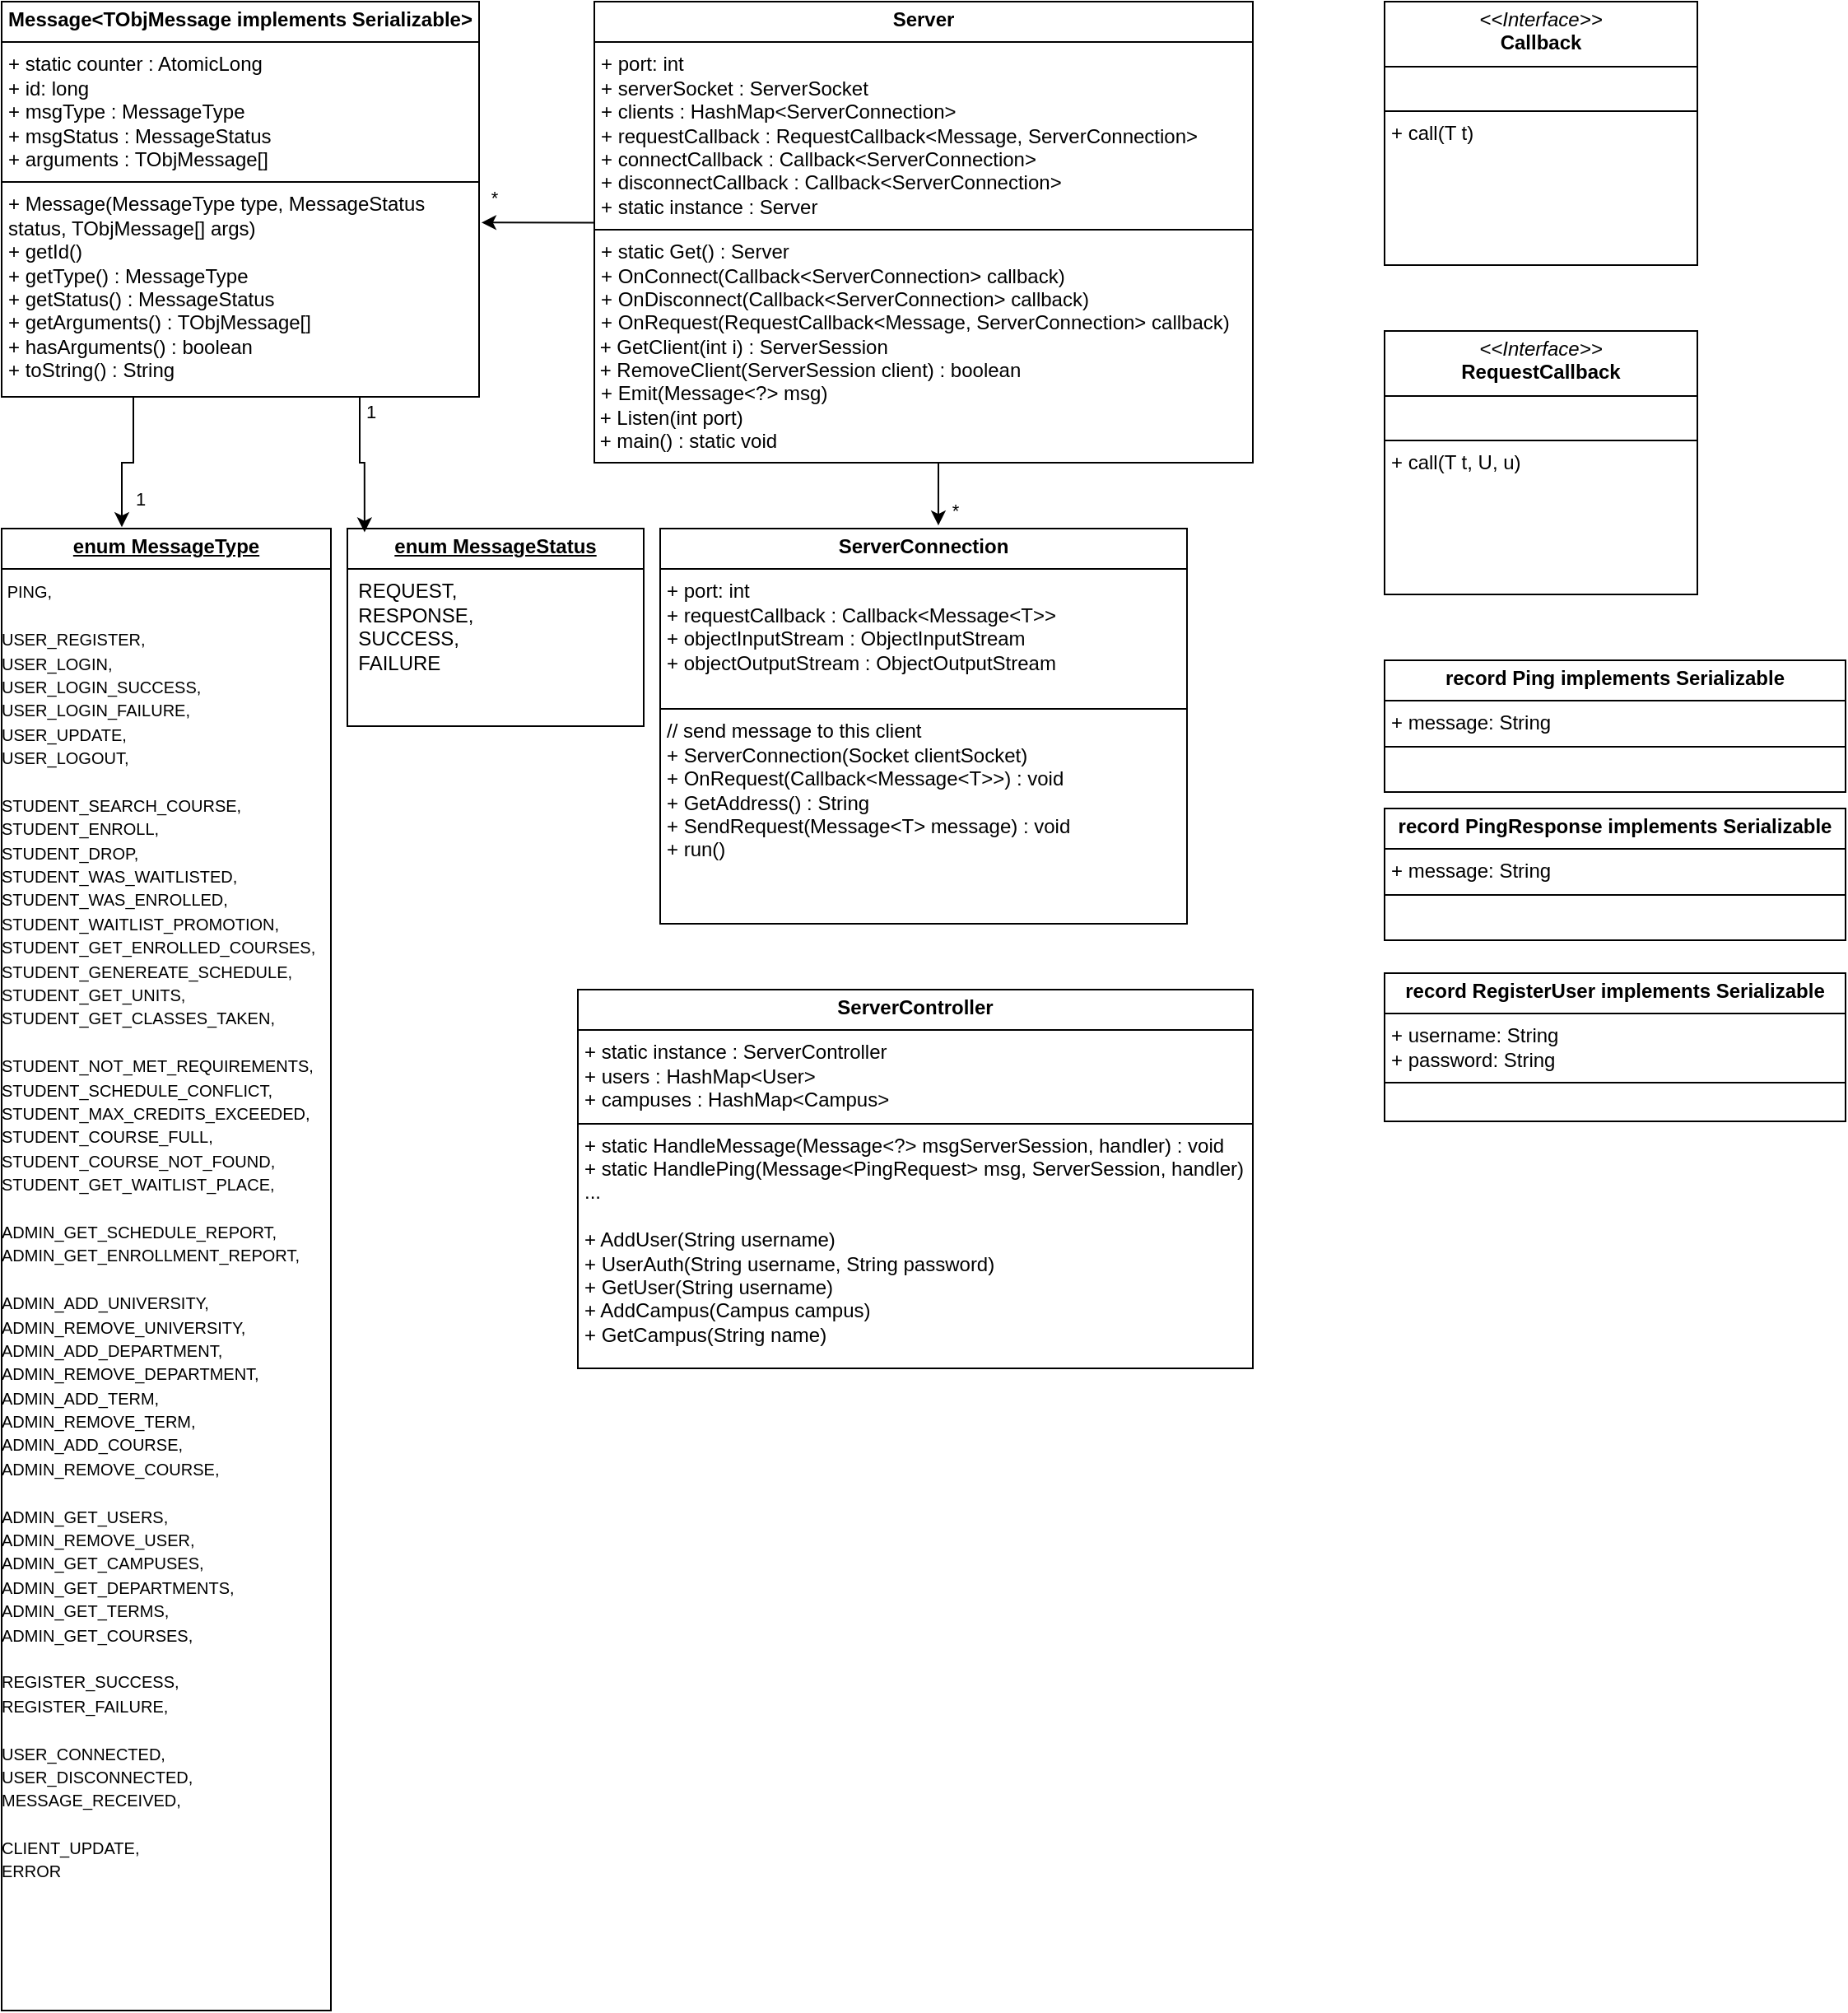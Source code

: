 <mxfile version="28.2.8">
  <diagram id="C5RBs43oDa-KdzZeNtuy" name="Page-1">
    <mxGraphModel dx="1726" dy="971" grid="1" gridSize="10" guides="1" tooltips="1" connect="1" arrows="1" fold="1" page="1" pageScale="1" pageWidth="827" pageHeight="1169" math="0" shadow="0">
      <root>
        <mxCell id="WIyWlLk6GJQsqaUBKTNV-0" />
        <mxCell id="WIyWlLk6GJQsqaUBKTNV-1" parent="WIyWlLk6GJQsqaUBKTNV-0" />
        <mxCell id="pndP0uwgiz2B186j4o10-5" value="&lt;p style=&quot;margin: 4px 0px 0px; text-align: center; text-decoration: underline;&quot;&gt;&lt;b&gt;enum MessageType&lt;/b&gt;&lt;/p&gt;&lt;hr size=&quot;1&quot; style=&quot;border-style:solid;&quot;&gt;&lt;div&gt;&amp;nbsp;&lt;font style=&quot;font-size: 10px;&quot;&gt;PING,&lt;br&gt;&lt;br&gt;USER_REGISTER,&lt;br&gt;USER_LOGIN,&lt;br&gt;USER_LOGIN_SUCCESS,&lt;br&gt;USER_LOGIN_FAILURE,&lt;br&gt;USER_UPDATE,&lt;br&gt;USER_LOGOUT,&lt;br&gt;&lt;br&gt;STUDENT_SEARCH_COURSE,&lt;br&gt;STUDENT_ENROLL,&lt;br&gt;STUDENT_DROP,&lt;br&gt;STUDENT_WAS_WAITLISTED,&lt;br&gt;STUDENT_WAS_ENROLLED,&lt;br&gt;STUDENT_WAITLIST_PROMOTION,&lt;br&gt;STUDENT_GET_ENROLLED_COURSES,&lt;br&gt;STUDENT_GENEREATE_SCHEDULE,&lt;br&gt;STUDENT_GET_UNITS,&lt;br&gt;STUDENT_GET_CLASSES_TAKEN,&lt;br&gt;&lt;br&gt;STUDENT_NOT_MET_REQUIREMENTS,&lt;br&gt;STUDENT_SCHEDULE_CONFLICT,&lt;br&gt;STUDENT_MAX_CREDITS_EXCEEDED,&lt;br&gt;STUDENT_COURSE_FULL,&lt;br&gt;STUDENT_COURSE_NOT_FOUND,&lt;br&gt;STUDENT_GET_WAITLIST_PLACE,&lt;br&gt;&lt;br&gt;ADMIN_GET_SCHEDULE_REPORT,&lt;br&gt;ADMIN_GET_ENROLLMENT_REPORT,&lt;br&gt;&lt;br&gt;ADMIN_ADD_UNIVERSITY,&amp;nbsp; &amp;nbsp;&lt;br&gt;ADMIN_REMOVE_UNIVERSITY,&lt;br&gt;ADMIN_ADD_DEPARTMENT,&lt;br&gt;ADMIN_REMOVE_DEPARTMENT,&lt;br&gt;ADMIN_ADD_TERM,&lt;br&gt;ADMIN_REMOVE_TERM,&lt;br&gt;ADMIN_ADD_COURSE,&lt;br&gt;ADMIN_REMOVE_COURSE,&amp;nbsp;&lt;br&gt;&lt;br&gt;ADMIN_GET_USERS,&lt;br&gt;ADMIN_REMOVE_USER,&lt;br&gt;ADMIN_GET_CAMPUSES,&lt;br&gt;ADMIN_GET_DEPARTMENTS,&lt;br&gt;ADMIN_GET_TERMS,&lt;br&gt;ADMIN_GET_COURSES,&lt;br&gt;&lt;br&gt;REGISTER_SUCCESS,&lt;br&gt;REGISTER_FAILURE,&lt;br&gt;&lt;br&gt;USER_CONNECTED,&lt;br&gt;USER_DISCONNECTED,&lt;br&gt;MESSAGE_RECEIVED,&lt;br&gt;&lt;br&gt;CLIENT_UPDATE,&lt;br&gt;ERROR&lt;/font&gt;&lt;/div&gt;&lt;div&gt;&lt;br&gt;&lt;/div&gt;" style="verticalAlign=top;align=left;overflow=fill;html=1;whiteSpace=wrap;" parent="WIyWlLk6GJQsqaUBKTNV-1" vertex="1">
          <mxGeometry x="40" y="360" width="200" height="900" as="geometry" />
        </mxCell>
        <mxCell id="pndP0uwgiz2B186j4o10-11" value="&lt;p style=&quot;margin:0px;margin-top:4px;text-align:center;&quot;&gt;&lt;b&gt;Server&lt;/b&gt;&lt;/p&gt;&lt;hr size=&quot;1&quot; style=&quot;border-style:solid;&quot;&gt;&lt;p style=&quot;margin:0px;margin-left:4px;&quot;&gt;+ port: int&lt;/p&gt;&lt;p style=&quot;margin:0px;margin-left:4px;&quot;&gt;+ serverSocket : ServerSocket&lt;/p&gt;&lt;p style=&quot;margin:0px;margin-left:4px;&quot;&gt;+&amp;nbsp;clients :&amp;nbsp;HashMap&amp;lt;ServerConnection&amp;gt;&lt;/p&gt;&lt;p style=&quot;margin:0px;margin-left:4px;&quot;&gt;+ requestCallback : RequestCallback&amp;lt;Message, ServerConnection&amp;gt;&lt;/p&gt;&lt;p style=&quot;margin:0px;margin-left:4px;&quot;&gt;+ connectCallback : Callback&amp;lt;ServerConnection&amp;gt;&lt;/p&gt;&lt;p style=&quot;margin:0px;margin-left:4px;&quot;&gt;+ disconnectCallback :&amp;nbsp;Callback&amp;lt;ServerConnection&amp;gt;&lt;/p&gt;&lt;p style=&quot;margin:0px;margin-left:4px;&quot;&gt;+ static instance : Server&lt;/p&gt;&lt;hr size=&quot;1&quot; style=&quot;border-style:solid;&quot;&gt;&lt;p style=&quot;margin:0px;margin-left:4px;&quot;&gt;+ static Get() : Server&amp;nbsp;&lt;/p&gt;&lt;p style=&quot;margin:0px;margin-left:4px;&quot;&gt;+ OnConnect(Callback&amp;lt;ServerConnection&amp;gt; callback)&lt;/p&gt;&lt;p style=&quot;margin:0px;margin-left:4px;&quot;&gt;+ OnDisconnect(Callback&amp;lt;ServerConnection&amp;gt; callback)&lt;/p&gt;&lt;p style=&quot;margin:0px;margin-left:4px;&quot;&gt;+ OnRequest(RequestCallback&amp;lt;Message, ServerConnection&amp;gt; callback)&lt;/p&gt;&lt;div&gt;&amp;nbsp;+ GetClient(int i) : ServerSession&lt;/div&gt;&lt;div&gt;&amp;nbsp;+ RemoveClient(ServerSession client) : boolean&lt;br&gt;&lt;p style=&quot;margin:0px;margin-left:4px;&quot;&gt;+ Emit(Message&amp;lt;?&amp;gt; msg)&lt;/p&gt;&lt;/div&gt;&lt;div&gt;&lt;div&gt;&amp;nbsp;+ Listen(int port)&lt;/div&gt;&lt;div&gt;&amp;nbsp;+ main() : static void&lt;/div&gt;&lt;div&gt;&lt;br&gt;&lt;/div&gt;&lt;br&gt;&lt;/div&gt;" style="verticalAlign=top;align=left;overflow=fill;html=1;whiteSpace=wrap;" parent="WIyWlLk6GJQsqaUBKTNV-1" vertex="1">
          <mxGeometry x="400" y="40" width="400" height="280" as="geometry" />
        </mxCell>
        <mxCell id="pndP0uwgiz2B186j4o10-13" value="&lt;p style=&quot;margin:0px;margin-top:4px;text-align:center;&quot;&gt;&lt;b&gt;ServerConnection&lt;/b&gt;&lt;/p&gt;&lt;hr size=&quot;1&quot; style=&quot;border-style:solid;&quot;&gt;&lt;p style=&quot;margin:0px;margin-left:4px;&quot;&gt;+ port: int&lt;/p&gt;&lt;p style=&quot;margin:0px;margin-left:4px;&quot;&gt;+ requestCallback : Callback&amp;lt;Message&amp;lt;T&amp;gt;&amp;gt;&lt;/p&gt;&lt;p style=&quot;margin:0px;margin-left:4px;&quot;&gt;+ objectInputStream : ObjectInputStream&lt;/p&gt;&lt;p style=&quot;margin:0px;margin-left:4px;&quot;&gt;+ objectOutputStream : ObjectOutputStream&lt;/p&gt;&lt;p style=&quot;margin:0px;margin-left:4px;&quot;&gt;&lt;br&gt;&lt;/p&gt;&lt;hr size=&quot;1&quot; style=&quot;border-style:solid;&quot;&gt;&lt;p style=&quot;margin:0px;margin-left:4px;&quot;&gt;// send message to this client&lt;/p&gt;&lt;p style=&quot;margin:0px;margin-left:4px;&quot;&gt;+ ServerConnection(Socket clientSocket)&lt;/p&gt;&lt;p style=&quot;margin:0px;margin-left:4px;&quot;&gt;+ OnRequest(Callback&amp;lt;Message&amp;lt;T&amp;gt;&amp;gt;) : void&lt;/p&gt;&lt;p style=&quot;margin:0px;margin-left:4px;&quot;&gt;+ GetAddress() : String&lt;/p&gt;&lt;p style=&quot;margin:0px;margin-left:4px;&quot;&gt;+ SendRequest(Message&amp;lt;T&amp;gt; message) : void&lt;/p&gt;&lt;p style=&quot;margin:0px;margin-left:4px;&quot;&gt;+ run()&lt;/p&gt;" style="verticalAlign=top;align=left;overflow=fill;html=1;whiteSpace=wrap;" parent="WIyWlLk6GJQsqaUBKTNV-1" vertex="1">
          <mxGeometry x="440" y="360" width="320" height="240" as="geometry" />
        </mxCell>
        <mxCell id="pndP0uwgiz2B186j4o10-15" value="&lt;p style=&quot;margin:0px;margin-top:4px;text-align:center;&quot;&gt;&lt;b&gt;Message&amp;lt;TObjMessage implements Serializable&amp;gt;&lt;/b&gt;&lt;/p&gt;&lt;hr size=&quot;1&quot; style=&quot;border-style:solid;&quot;&gt;&lt;p style=&quot;margin:0px;margin-left:4px;&quot;&gt;+ static counter : AtomicLong&lt;/p&gt;&lt;p style=&quot;margin:0px;margin-left:4px;&quot;&gt;+ id: long&lt;/p&gt;&lt;p style=&quot;margin:0px;margin-left:4px;&quot;&gt;+ msgType : MessageType&lt;/p&gt;&lt;p style=&quot;margin:0px;margin-left:4px;&quot;&gt;+ msgStatus : MessageStatus&lt;/p&gt;&lt;p style=&quot;margin:0px;margin-left:4px;&quot;&gt;+ arguments : TObjMessage[]&lt;/p&gt;&lt;hr size=&quot;1&quot; style=&quot;border-style:solid;&quot;&gt;&lt;p style=&quot;margin:0px;margin-left:4px;&quot;&gt;+ Message(MessageType type, MessageStatus status, TObjMessage[] args)&lt;/p&gt;&lt;p style=&quot;margin:0px;margin-left:4px;&quot;&gt;+ getId()&lt;/p&gt;&lt;p style=&quot;margin:0px;margin-left:4px;&quot;&gt;+ getType() : MessageType&lt;/p&gt;&lt;p style=&quot;margin:0px;margin-left:4px;&quot;&gt;+ getStatus() : MessageStatus&lt;/p&gt;&lt;p style=&quot;margin:0px;margin-left:4px;&quot;&gt;+ getArguments() : TObjMessage[]&lt;/p&gt;&lt;p style=&quot;margin:0px;margin-left:4px;&quot;&gt;+ hasArguments() : boolean&lt;/p&gt;&lt;p style=&quot;margin:0px;margin-left:4px;&quot;&gt;+ toString() : String&lt;/p&gt;" style="verticalAlign=top;align=left;overflow=fill;html=1;whiteSpace=wrap;" parent="WIyWlLk6GJQsqaUBKTNV-1" vertex="1">
          <mxGeometry x="40" y="40" width="290" height="240" as="geometry" />
        </mxCell>
        <mxCell id="pndP0uwgiz2B186j4o10-26" value="&lt;p style=&quot;margin:0px;margin-top:4px;text-align:center;&quot;&gt;&lt;b&gt;ServerController&lt;/b&gt;&lt;/p&gt;&lt;hr size=&quot;1&quot; style=&quot;border-style:solid;&quot;&gt;&lt;p style=&quot;margin:0px;margin-left:4px;&quot;&gt;+ static instance :&amp;nbsp;ServerController&lt;/p&gt;&lt;p style=&quot;margin:0px;margin-left:4px;&quot;&gt;+&amp;nbsp;users :&amp;nbsp;HashMap&amp;lt;User&amp;gt;&lt;/p&gt;&lt;p style=&quot;margin:0px;margin-left:4px;&quot;&gt;+ campuses : HashMap&amp;lt;Campus&amp;gt;&lt;/p&gt;&lt;hr size=&quot;1&quot; style=&quot;border-style:solid;&quot;&gt;&lt;p style=&quot;margin:0px;margin-left:4px;&quot;&gt;+ static HandleMessage(Message&amp;lt;?&amp;gt; msgServerSession, handler)&amp;nbsp;: void&lt;/p&gt;&lt;p style=&quot;margin:0px;margin-left:4px;&quot;&gt;+ static HandlePing(Message&amp;lt;PingRequest&amp;gt; msg, ServerSession, handler)&lt;/p&gt;&lt;p style=&quot;margin:0px;margin-left:4px;&quot;&gt;...&lt;/p&gt;&lt;p style=&quot;margin:0px;margin-left:4px;&quot;&gt;&lt;br&gt;&lt;/p&gt;&lt;p style=&quot;margin:0px;margin-left:4px;&quot;&gt;+ AddUser(String username)&lt;/p&gt;&lt;p style=&quot;margin:0px;margin-left:4px;&quot;&gt;+ UserAuth(String username, String password)&lt;/p&gt;&lt;p style=&quot;margin:0px;margin-left:4px;&quot;&gt;+ GetUser(String username)&lt;br&gt;+ AddCampus(Campus campus)&lt;/p&gt;&lt;p style=&quot;margin:0px;margin-left:4px;&quot;&gt;+ GetCampus(String name)&lt;/p&gt;" style="verticalAlign=top;align=left;overflow=fill;html=1;whiteSpace=wrap;" parent="WIyWlLk6GJQsqaUBKTNV-1" vertex="1">
          <mxGeometry x="390" y="640" width="410" height="230" as="geometry" />
        </mxCell>
        <mxCell id="FHnGH8fOrIO7uKTPneB4-3" value="&lt;p style=&quot;margin: 4px 0px 0px; text-align: center; text-decoration: underline;&quot;&gt;&lt;b&gt;enum MessageStatus&lt;/b&gt;&lt;/p&gt;&lt;hr size=&quot;1&quot; style=&quot;border-style:solid;&quot;&gt;&lt;div&gt;&amp;nbsp; REQUEST,&lt;/div&gt;&lt;div&gt;&amp;nbsp; RESPONSE,&lt;/div&gt;&lt;div&gt;&amp;nbsp; SUCCESS,&lt;/div&gt;&lt;div&gt;&amp;nbsp; FAILURE&lt;/div&gt;" style="verticalAlign=top;align=left;overflow=fill;html=1;whiteSpace=wrap;" parent="WIyWlLk6GJQsqaUBKTNV-1" vertex="1">
          <mxGeometry x="250" y="360" width="180" height="120" as="geometry" />
        </mxCell>
        <mxCell id="FHnGH8fOrIO7uKTPneB4-4" style="edgeStyle=orthogonalEdgeStyle;rounded=0;orthogonalLoop=1;jettySize=auto;html=1;exitX=0.75;exitY=1;exitDx=0;exitDy=0;entryX=0.058;entryY=0.019;entryDx=0;entryDy=0;entryPerimeter=0;" parent="WIyWlLk6GJQsqaUBKTNV-1" source="pndP0uwgiz2B186j4o10-15" target="FHnGH8fOrIO7uKTPneB4-3" edge="1">
          <mxGeometry relative="1" as="geometry" />
        </mxCell>
        <mxCell id="FHnGH8fOrIO7uKTPneB4-5" value="1" style="edgeLabel;html=1;align=center;verticalAlign=middle;resizable=0;points=[];" parent="FHnGH8fOrIO7uKTPneB4-4" vertex="1" connectable="0">
          <mxGeometry x="-0.699" y="3" relative="1" as="geometry">
            <mxPoint x="3" y="-4" as="offset" />
          </mxGeometry>
        </mxCell>
        <mxCell id="FHnGH8fOrIO7uKTPneB4-6" style="edgeStyle=orthogonalEdgeStyle;rounded=0;orthogonalLoop=1;jettySize=auto;html=1;exitX=0.5;exitY=1;exitDx=0;exitDy=0;entryX=0.528;entryY=-0.008;entryDx=0;entryDy=0;entryPerimeter=0;" parent="WIyWlLk6GJQsqaUBKTNV-1" source="pndP0uwgiz2B186j4o10-11" target="pndP0uwgiz2B186j4o10-13" edge="1">
          <mxGeometry relative="1" as="geometry" />
        </mxCell>
        <mxCell id="FHnGH8fOrIO7uKTPneB4-7" value="*" style="edgeLabel;html=1;align=center;verticalAlign=middle;resizable=0;points=[];" parent="FHnGH8fOrIO7uKTPneB4-6" vertex="1" connectable="0">
          <mxGeometry x="0.621" y="3" relative="1" as="geometry">
            <mxPoint x="7" as="offset" />
          </mxGeometry>
        </mxCell>
        <mxCell id="FHnGH8fOrIO7uKTPneB4-8" value="&lt;p style=&quot;margin:0px;margin-top:4px;text-align:center;&quot;&gt;&lt;b&gt;record Ping implements Serializable&lt;/b&gt;&lt;/p&gt;&lt;hr size=&quot;1&quot; style=&quot;border-style:solid;&quot;&gt;&lt;p style=&quot;margin:0px;margin-left:4px;&quot;&gt;+ message: String&lt;/p&gt;&lt;hr size=&quot;1&quot; style=&quot;border-style:solid;&quot;&gt;" style="verticalAlign=top;align=left;overflow=fill;html=1;whiteSpace=wrap;" parent="WIyWlLk6GJQsqaUBKTNV-1" vertex="1">
          <mxGeometry x="880" y="440" width="280" height="80" as="geometry" />
        </mxCell>
        <mxCell id="FHnGH8fOrIO7uKTPneB4-9" value="&lt;p style=&quot;margin:0px;margin-top:4px;text-align:center;&quot;&gt;&lt;i&gt;&amp;lt;&amp;lt;Interface&amp;gt;&amp;gt;&lt;/i&gt;&lt;br&gt;&lt;b&gt;Callback&lt;/b&gt;&lt;/p&gt;&lt;hr size=&quot;1&quot; style=&quot;border-style:solid;&quot;&gt;&lt;br&gt;&lt;hr size=&quot;1&quot; style=&quot;border-style:solid;&quot;&gt;&lt;p style=&quot;margin:0px;margin-left:4px;&quot;&gt;+ call(T t)&lt;/p&gt;" style="verticalAlign=top;align=left;overflow=fill;html=1;whiteSpace=wrap;" parent="WIyWlLk6GJQsqaUBKTNV-1" vertex="1">
          <mxGeometry x="880" y="40" width="190" height="160" as="geometry" />
        </mxCell>
        <mxCell id="FHnGH8fOrIO7uKTPneB4-10" value="&lt;p style=&quot;margin:0px;margin-top:4px;text-align:center;&quot;&gt;&lt;i&gt;&amp;lt;&amp;lt;Interface&amp;gt;&amp;gt;&lt;/i&gt;&lt;br&gt;&lt;b&gt;RequestCallback&lt;/b&gt;&lt;/p&gt;&lt;hr size=&quot;1&quot; style=&quot;border-style:solid;&quot;&gt;&lt;br&gt;&lt;hr size=&quot;1&quot; style=&quot;border-style:solid;&quot;&gt;&lt;p style=&quot;margin:0px;margin-left:4px;&quot;&gt;+ call(T t, U, u)&lt;/p&gt;" style="verticalAlign=top;align=left;overflow=fill;html=1;whiteSpace=wrap;" parent="WIyWlLk6GJQsqaUBKTNV-1" vertex="1">
          <mxGeometry x="880" y="240" width="190" height="160" as="geometry" />
        </mxCell>
        <mxCell id="FHnGH8fOrIO7uKTPneB4-12" style="edgeStyle=orthogonalEdgeStyle;rounded=0;orthogonalLoop=1;jettySize=auto;html=1;exitX=0;exitY=0.5;exitDx=0;exitDy=0;entryX=1.005;entryY=0.559;entryDx=0;entryDy=0;entryPerimeter=0;" parent="WIyWlLk6GJQsqaUBKTNV-1" source="pndP0uwgiz2B186j4o10-11" target="pndP0uwgiz2B186j4o10-15" edge="1">
          <mxGeometry relative="1" as="geometry">
            <Array as="points">
              <mxPoint x="400" y="174" />
            </Array>
          </mxGeometry>
        </mxCell>
        <mxCell id="FHnGH8fOrIO7uKTPneB4-13" value="*" style="edgeLabel;html=1;align=center;verticalAlign=middle;resizable=0;points=[];" parent="FHnGH8fOrIO7uKTPneB4-12" vertex="1" connectable="0">
          <mxGeometry x="0.444" y="2" relative="1" as="geometry">
            <mxPoint x="-14" y="-17" as="offset" />
          </mxGeometry>
        </mxCell>
        <mxCell id="FHnGH8fOrIO7uKTPneB4-16" style="edgeStyle=orthogonalEdgeStyle;rounded=0;orthogonalLoop=1;jettySize=auto;html=1;exitX=0.25;exitY=1;exitDx=0;exitDy=0;entryX=0.365;entryY=-0.001;entryDx=0;entryDy=0;entryPerimeter=0;" parent="WIyWlLk6GJQsqaUBKTNV-1" source="pndP0uwgiz2B186j4o10-15" target="pndP0uwgiz2B186j4o10-5" edge="1">
          <mxGeometry relative="1" as="geometry">
            <Array as="points">
              <mxPoint x="120" y="280" />
              <mxPoint x="120" y="320" />
              <mxPoint x="113" y="320" />
            </Array>
          </mxGeometry>
        </mxCell>
        <mxCell id="FHnGH8fOrIO7uKTPneB4-17" value="1" style="edgeLabel;html=1;align=center;verticalAlign=middle;resizable=0;points=[];" parent="FHnGH8fOrIO7uKTPneB4-16" vertex="1" connectable="0">
          <mxGeometry x="0.62" y="-2" relative="1" as="geometry">
            <mxPoint x="13" as="offset" />
          </mxGeometry>
        </mxCell>
        <mxCell id="SNrk4LEU_6ysmMwqtUHv-0" value="&lt;p style=&quot;margin:0px;margin-top:4px;text-align:center;&quot;&gt;&lt;b&gt;record PingResponse implements Serializable&lt;/b&gt;&lt;/p&gt;&lt;hr size=&quot;1&quot; style=&quot;border-style:solid;&quot;&gt;&lt;p style=&quot;margin:0px;margin-left:4px;&quot;&gt;+ message: String&lt;/p&gt;&lt;hr size=&quot;1&quot; style=&quot;border-style:solid;&quot;&gt;" style="verticalAlign=top;align=left;overflow=fill;html=1;whiteSpace=wrap;" vertex="1" parent="WIyWlLk6GJQsqaUBKTNV-1">
          <mxGeometry x="880" y="530" width="280" height="80" as="geometry" />
        </mxCell>
        <mxCell id="SNrk4LEU_6ysmMwqtUHv-1" value="&lt;p style=&quot;margin:0px;margin-top:4px;text-align:center;&quot;&gt;&lt;b&gt;record RegisterUser implements Serializable&lt;/b&gt;&lt;/p&gt;&lt;hr size=&quot;1&quot; style=&quot;border-style:solid;&quot;&gt;&lt;p style=&quot;margin:0px;margin-left:4px;&quot;&gt;+ username: String&lt;/p&gt;&lt;p style=&quot;margin:0px;margin-left:4px;&quot;&gt;+ password: String&lt;/p&gt;&lt;hr size=&quot;1&quot; style=&quot;border-style:solid;&quot;&gt;" style="verticalAlign=top;align=left;overflow=fill;html=1;whiteSpace=wrap;" vertex="1" parent="WIyWlLk6GJQsqaUBKTNV-1">
          <mxGeometry x="880" y="630" width="280" height="90" as="geometry" />
        </mxCell>
      </root>
    </mxGraphModel>
  </diagram>
</mxfile>
